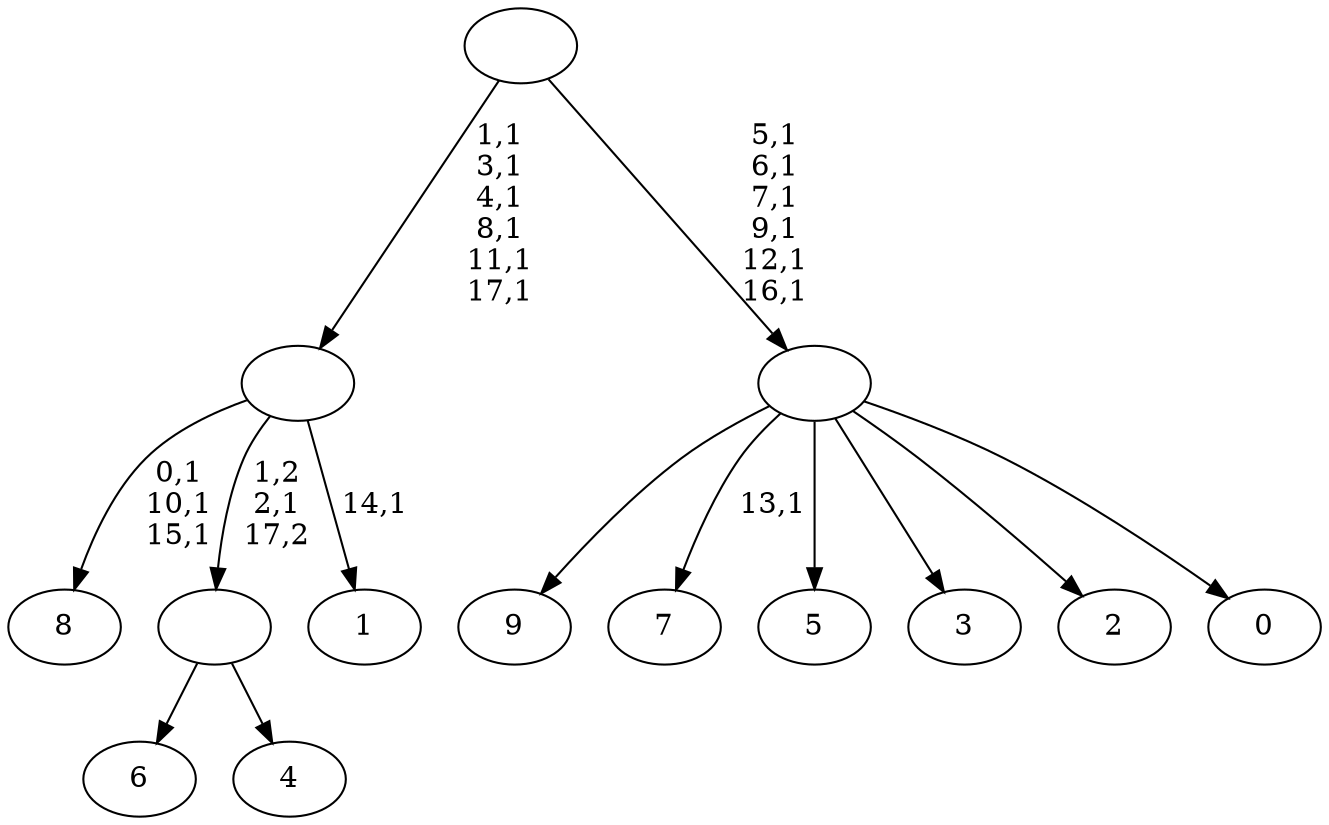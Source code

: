 digraph T {
	28 [label="9"]
	27 [label="8"]
	23 [label="7"]
	21 [label="6"]
	20 [label="5"]
	19 [label="4"]
	18 [label=""]
	17 [label="3"]
	16 [label="2"]
	15 [label="1"]
	13 [label=""]
	7 [label="0"]
	6 [label=""]
	0 [label=""]
	18 -> 21 [label=""]
	18 -> 19 [label=""]
	13 -> 15 [label="14,1"]
	13 -> 27 [label="0,1\n10,1\n15,1"]
	13 -> 18 [label="1,2\n2,1\n17,2"]
	6 -> 23 [label="13,1"]
	6 -> 28 [label=""]
	6 -> 20 [label=""]
	6 -> 17 [label=""]
	6 -> 16 [label=""]
	6 -> 7 [label=""]
	0 -> 6 [label="5,1\n6,1\n7,1\n9,1\n12,1\n16,1"]
	0 -> 13 [label="1,1\n3,1\n4,1\n8,1\n11,1\n17,1"]
}
